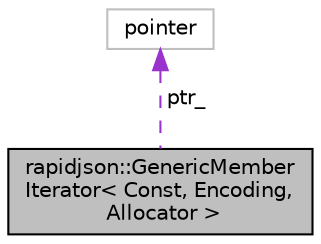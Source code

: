 digraph "rapidjson::GenericMemberIterator&lt; Const, Encoding, Allocator &gt;"
{
 // INTERACTIVE_SVG=YES
 // LATEX_PDF_SIZE
  edge [fontname="Helvetica",fontsize="10",labelfontname="Helvetica",labelfontsize="10"];
  node [fontname="Helvetica",fontsize="10",shape=record];
  Node1 [label="rapidjson::GenericMember\lIterator\< Const, Encoding,\l Allocator \>",height=0.2,width=0.4,color="black", fillcolor="grey75", style="filled", fontcolor="black",tooltip="(Constant) member iterator for a JSON object value"];
  Node2 -> Node1 [dir="back",color="darkorchid3",fontsize="10",style="dashed",label=" ptr_" ,fontname="Helvetica"];
  Node2 [label="pointer",height=0.2,width=0.4,color="grey75", fillcolor="white", style="filled",tooltip=" "];
}
